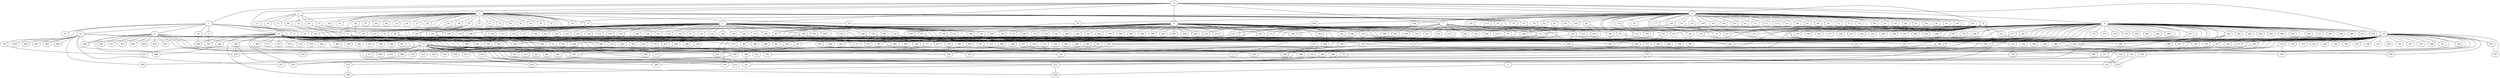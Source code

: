 
graph graphname {
    0 -- 1
0 -- 2
0 -- 3
0 -- 4
0 -- 5
0 -- 6
0 -- 7
0 -- 8
0 -- 9
0 -- 10
0 -- 16
1 -- 11
1 -- 12
1 -- 13
1 -- 14
1 -- 15
1 -- 16
1 -- 17
1 -- 18
1 -- 19
1 -- 20
2 -- 21
2 -- 22
2 -- 23
2 -- 24
2 -- 25
2 -- 26
3 -- 27
3 -- 28
3 -- 29
3 -- 30
3 -- 31
3 -- 32
3 -- 33
3 -- 34
3 -- 35
3 -- 36
3 -- 37
3 -- 38
3 -- 39
3 -- 40
3 -- 41
3 -- 42
3 -- 43
3 -- 44
3 -- 45
3 -- 46
3 -- 47
3 -- 48
3 -- 49
3 -- 50
3 -- 51
3 -- 52
3 -- 53
3 -- 54
3 -- 55
3 -- 56
3 -- 57
3 -- 58
3 -- 59
3 -- 257
4 -- 60
4 -- 61
4 -- 62
4 -- 63
4 -- 64
4 -- 65
4 -- 66
4 -- 67
4 -- 68
4 -- 69
4 -- 70
4 -- 71
4 -- 72
4 -- 73
4 -- 74
4 -- 75
4 -- 76
4 -- 77
4 -- 78
4 -- 79
4 -- 80
4 -- 81
4 -- 82
4 -- 83
4 -- 84
4 -- 85
4 -- 86
4 -- 87
4 -- 88
4 -- 89
4 -- 90
4 -- 91
4 -- 92
4 -- 93
4 -- 94
4 -- 95
4 -- 96
4 -- 97
4 -- 98
4 -- 99
4 -- 100
4 -- 101
4 -- 102
4 -- 103
4 -- 104
4 -- 105
4 -- 106
4 -- 107
4 -- 108
4 -- 109
4 -- 110
4 -- 111
4 -- 112
4 -- 113
4 -- 114
4 -- 332
5 -- 128
5 -- 130
5 -- 131
5 -- 132
5 -- 133
5 -- 134
5 -- 129
5 -- 136
5 -- 137
5 -- 138
5 -- 139
5 -- 140
5 -- 141
5 -- 142
5 -- 143
5 -- 144
5 -- 145
5 -- 146
5 -- 147
5 -- 148
5 -- 149
5 -- 150
5 -- 151
5 -- 152
5 -- 153
5 -- 154
5 -- 155
5 -- 156
5 -- 157
5 -- 158
5 -- 159
5 -- 160
5 -- 161
5 -- 162
5 -- 163
5 -- 164
5 -- 165
5 -- 166
5 -- 167
5 -- 168
5 -- 169
5 -- 135
5 -- 115
5 -- 116
5 -- 117
5 -- 118
5 -- 119
5 -- 120
5 -- 121
5 -- 122
5 -- 123
5 -- 124
5 -- 125
5 -- 126
5 -- 127
5 -- 273
6 -- 170
6 -- 171
6 -- 172
6 -- 173
6 -- 174
6 -- 175
6 -- 176
6 -- 177
6 -- 178
6 -- 179
6 -- 180
6 -- 181
6 -- 182
6 -- 183
6 -- 184
6 -- 185
6 -- 186
6 -- 187
6 -- 188
6 -- 189
6 -- 190
6 -- 191
6 -- 192
6 -- 193
6 -- 194
6 -- 195
6 -- 196
6 -- 197
6 -- 198
6 -- 199
6 -- 200
6 -- 201
6 -- 202
6 -- 203
6 -- 204
6 -- 205
6 -- 206
6 -- 207
6 -- 208
6 -- 209
6 -- 210
6 -- 211
6 -- 212
6 -- 213
6 -- 214
6 -- 215
6 -- 248
7 -- 224
7 -- 226
7 -- 227
7 -- 228
7 -- 229
7 -- 230
7 -- 225
7 -- 232
7 -- 233
7 -- 234
7 -- 231
7 -- 216
7 -- 217
7 -- 218
7 -- 219
7 -- 220
7 -- 221
7 -- 222
7 -- 223
8 -- 235
8 -- 236
8 -- 237
8 -- 238
8 -- 239
8 -- 240
8 -- 241
8 -- 242
8 -- 243
8 -- 244
8 -- 245
8 -- 246
8 -- 247
8 -- 248
8 -- 249
8 -- 250
8 -- 251
8 -- 32
8 -- 382
9 -- 256
9 -- 258
9 -- 259
9 -- 260
9 -- 261
9 -- 262
9 -- 257
9 -- 264
9 -- 265
9 -- 266
9 -- 267
9 -- 268
9 -- 269
9 -- 270
9 -- 271
9 -- 272
9 -- 273
9 -- 274
9 -- 275
9 -- 276
9 -- 277
9 -- 278
9 -- 279
9 -- 280
9 -- 281
9 -- 282
9 -- 283
9 -- 284
9 -- 285
9 -- 286
9 -- 287
9 -- 288
9 -- 289
9 -- 290
9 -- 291
9 -- 292
9 -- 293
9 -- 294
9 -- 295
9 -- 296
9 -- 297
9 -- 298
9 -- 263
9 -- 300
9 -- 301
9 -- 302
9 -- 303
9 -- 304
9 -- 305
9 -- 306
9 -- 307
9 -- 299
9 -- 252
9 -- 253
9 -- 254
9 -- 255
9 -- 437
9 -- 131
10 -- 308
10 -- 309
10 -- 310
10 -- 311
10 -- 312
10 -- 313
10 -- 314
10 -- 315
10 -- 316
10 -- 317
10 -- 318
10 -- 319
10 -- 320
10 -- 321
10 -- 322
10 -- 323
10 -- 324
10 -- 325
10 -- 326
10 -- 327
10 -- 328
10 -- 329
10 -- 330
10 -- 331
10 -- 332
10 -- 333
10 -- 334
10 -- 335
10 -- 336
10 -- 337
10 -- 338
10 -- 339
10 -- 340
10 -- 341
10 -- 342
10 -- 343
10 -- 344
10 -- 345
10 -- 346
10 -- 347
10 -- 348
10 -- 349
10 -- 350
10 -- 351
10 -- 352
10 -- 353
10 -- 354
10 -- 355
11 -- 384
11 -- 386
11 -- 387
11 -- 388
11 -- 389
11 -- 390
11 -- 385
11 -- 392
11 -- 393
11 -- 394
11 -- 395
11 -- 396
11 -- 397
11 -- 398
11 -- 399
11 -- 400
11 -- 401
11 -- 402
11 -- 391
11 -- 356
11 -- 357
11 -- 358
11 -- 359
11 -- 360
11 -- 361
11 -- 362
11 -- 363
11 -- 364
11 -- 365
11 -- 366
11 -- 367
11 -- 368
11 -- 369
11 -- 370
11 -- 371
11 -- 372
11 -- 373
11 -- 374
11 -- 375
11 -- 376
11 -- 377
11 -- 378
11 -- 379
11 -- 380
11 -- 381
11 -- 382
11 -- 383
12 -- 403
12 -- 404
12 -- 405
12 -- 406
12 -- 407
12 -- 408
12 -- 409
12 -- 410
12 -- 411
12 -- 412
12 -- 413
12 -- 414
12 -- 449
12 -- 312
13 -- 415
13 -- 416
13 -- 417
13 -- 418
13 -- 419
13 -- 420
13 -- 421
13 -- 422
13 -- 423
13 -- 424
13 -- 425
13 -- 426
13 -- 427
13 -- 428
13 -- 429
13 -- 430
13 -- 431
13 -- 432
13 -- 433
13 -- 434
13 -- 435
13 -- 188
14 -- 448
14 -- 449
14 -- 436
14 -- 437
14 -- 438
14 -- 439
14 -- 440
14 -- 441
14 -- 442
14 -- 443
14 -- 444
14 -- 445
14 -- 446
14 -- 447
15 -- 362
17 -- 52
17 -- 265
18 -- 425
20 -- 390
22 -- 197
23 -- 118
25 -- 230
25 -- 211
26 -- 147
26 -- 240
29 -- 356
29 -- 268
30 -- 383
35 -- 99
37 -- 240
37 -- 210
38 -- 297
39 -- 305
43 -- 271
46 -- 441
46 -- 369
46 -- 51
50 -- 441
50 -- 140
50 -- 103
51 -- 96
51 -- 370
51 -- 61
52 -- 109
53 -- 301
53 -- 215
54 -- 349
57 -- 139
58 -- 387
59 -- 334
59 -- 438
60 -- 165
60 -- 218
61 -- 173
61 -- 254
62 -- 339
64 -- 168
64 -- 340
65 -- 176
67 -- 102
68 -- 167
71 -- 400
75 -- 328
76 -- 151
77 -- 84
78 -- 210
79 -- 363
79 -- 396
81 -- 327
84 -- 98
85 -- 304
88 -- 204
88 -- 344
88 -- 299
93 -- 302
93 -- 385
94 -- 386
95 -- 261
96 -- 399
99 -- 349
100 -- 141
103 -- 439
103 -- 227
103 -- 197
105 -- 183
108 -- 194
110 -- 114
111 -- 162
115 -- 346
116 -- 312
119 -- 289
119 -- 180
120 -- 428
121 -- 219
124 -- 201
125 -- 389
127 -- 151
129 -- 398
131 -- 144
131 -- 359
131 -- 151
131 -- 442
132 -- 280
134 -- 346
135 -- 387
139 -- 178
139 -- 372
139 -- 312
140 -- 383
141 -- 439
146 -- 281
146 -- 252
148 -- 331
148 -- 165
149 -- 257
150 -- 170
150 -- 430
152 -- 224
154 -- 215
155 -- 162
155 -- 226
156 -- 302
156 -- 265
158 -- 389
158 -- 298
158 -- 414
159 -- 337
160 -- 163
161 -- 337
163 -- 235
165 -- 314
165 -- 356
166 -- 305
167 -- 190
167 -- 177
169 -- 300
169 -- 449
170 -- 356
171 -- 399
174 -- 219
174 -- 320
176 -- 330
177 -- 263
181 -- 250
186 -- 402
188 -- 241
189 -- 354
190 -- 348
191 -- 356
194 -- 374
194 -- 313
203 -- 206
203 -- 213
205 -- 234
205 -- 227
206 -- 254
207 -- 445
207 -- 394
212 -- 217
215 -- 415
219 -- 430
219 -- 290
224 -- 410
225 -- 226
225 -- 260
225 -- 312
225 -- 264
226 -- 350
229 -- 352
231 -- 305
233 -- 393
234 -- 364
234 -- 253
240 -- 241
248 -- 361
250 -- 252
251 -- 262
252 -- 301
253 -- 426
257 -- 284
258 -- 315
258 -- 290
258 -- 286
259 -- 377
262 -- 380
262 -- 308
263 -- 433
265 -- 406
265 -- 336
267 -- 302
272 -- 379
277 -- 402
280 -- 413
287 -- 312
294 -- 397
300 -- 428
301 -- 400
301 -- 398
306 -- 427
306 -- 336
310 -- 341
313 -- 355
314 -- 431
317 -- 414
319 -- 339
319 -- 430
321 -- 435
321 -- 395
325 -- 429
334 -- 423
335 -- 372
336 -- 447
337 -- 381
348 -- 435
350 -- 431
353 -- 383
355 -- 388
358 -- 438
358 -- 395
359 -- 421
364 -- 395
370 -- 427
374 -- 382
384 -- 408
399 -- 446
402 -- 422
418 -- 430

}
